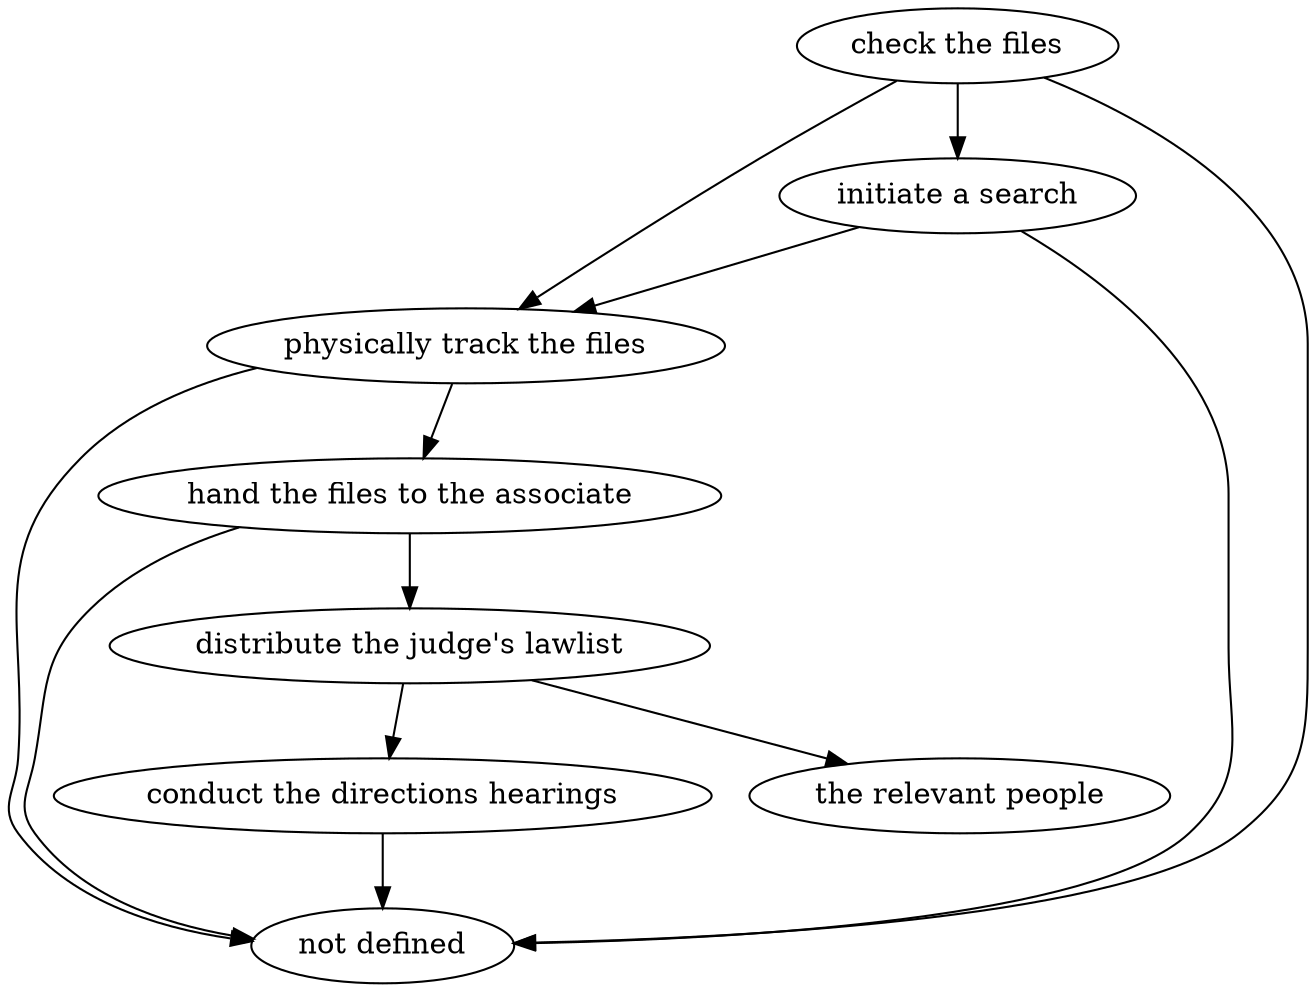 strict digraph "doc-3.2" {
	graph [name="doc-3.2"];
	"check the files"	[attrs="{'type': 'Activity', 'label': 'check the files'}"];
	"initiate a search"	[attrs="{'type': 'Activity', 'label': 'initiate a search'}"];
	"check the files" -> "initiate a search"	[attrs="{'type': 'flow', 'label': 'flow'}"];
	"physically track the files"	[attrs="{'type': 'Activity', 'label': 'physically track the files'}"];
	"check the files" -> "physically track the files"	[attrs="{'type': 'flow', 'label': 'flow'}"];
	"not defined"	[attrs="{'type': 'Actor', 'label': 'not defined'}"];
	"check the files" -> "not defined"	[attrs="{'type': 'actor performer', 'label': 'actor performer'}"];
	"initiate a search" -> "physically track the files"	[attrs="{'type': 'flow', 'label': 'flow'}"];
	"initiate a search" -> "not defined"	[attrs="{'type': 'actor performer', 'label': 'actor performer'}"];
	"hand the files to the associate"	[attrs="{'type': 'Activity', 'label': 'hand the files to the associate'}"];
	"physically track the files" -> "hand the files to the associate"	[attrs="{'type': 'flow', 'label': 'flow'}"];
	"physically track the files" -> "not defined"	[attrs="{'type': 'actor performer', 'label': 'actor performer'}"];
	"distribute the judge's lawlist"	[attrs="{'type': 'Activity', 'label': \"distribute the judge's lawlist\"}"];
	"hand the files to the associate" -> "distribute the judge's lawlist"	[attrs="{'type': 'flow', 'label': 'flow'}"];
	"hand the files to the associate" -> "not defined"	[attrs="{'type': 'actor performer', 'label': 'actor performer'}"];
	"conduct the directions hearings"	[attrs="{'type': 'Activity', 'label': 'conduct the directions hearings'}"];
	"distribute the judge's lawlist" -> "conduct the directions hearings"	[attrs="{'type': 'flow', 'label': 'flow'}"];
	"the relevant people"	[attrs="{'type': 'Actor', 'label': 'the relevant people'}"];
	"distribute the judge's lawlist" -> "the relevant people"	[attrs="{'type': 'actor performer', 'label': 'actor performer'}"];
	"conduct the directions hearings" -> "not defined"	[attrs="{'type': 'actor performer', 'label': 'actor performer'}"];
}
